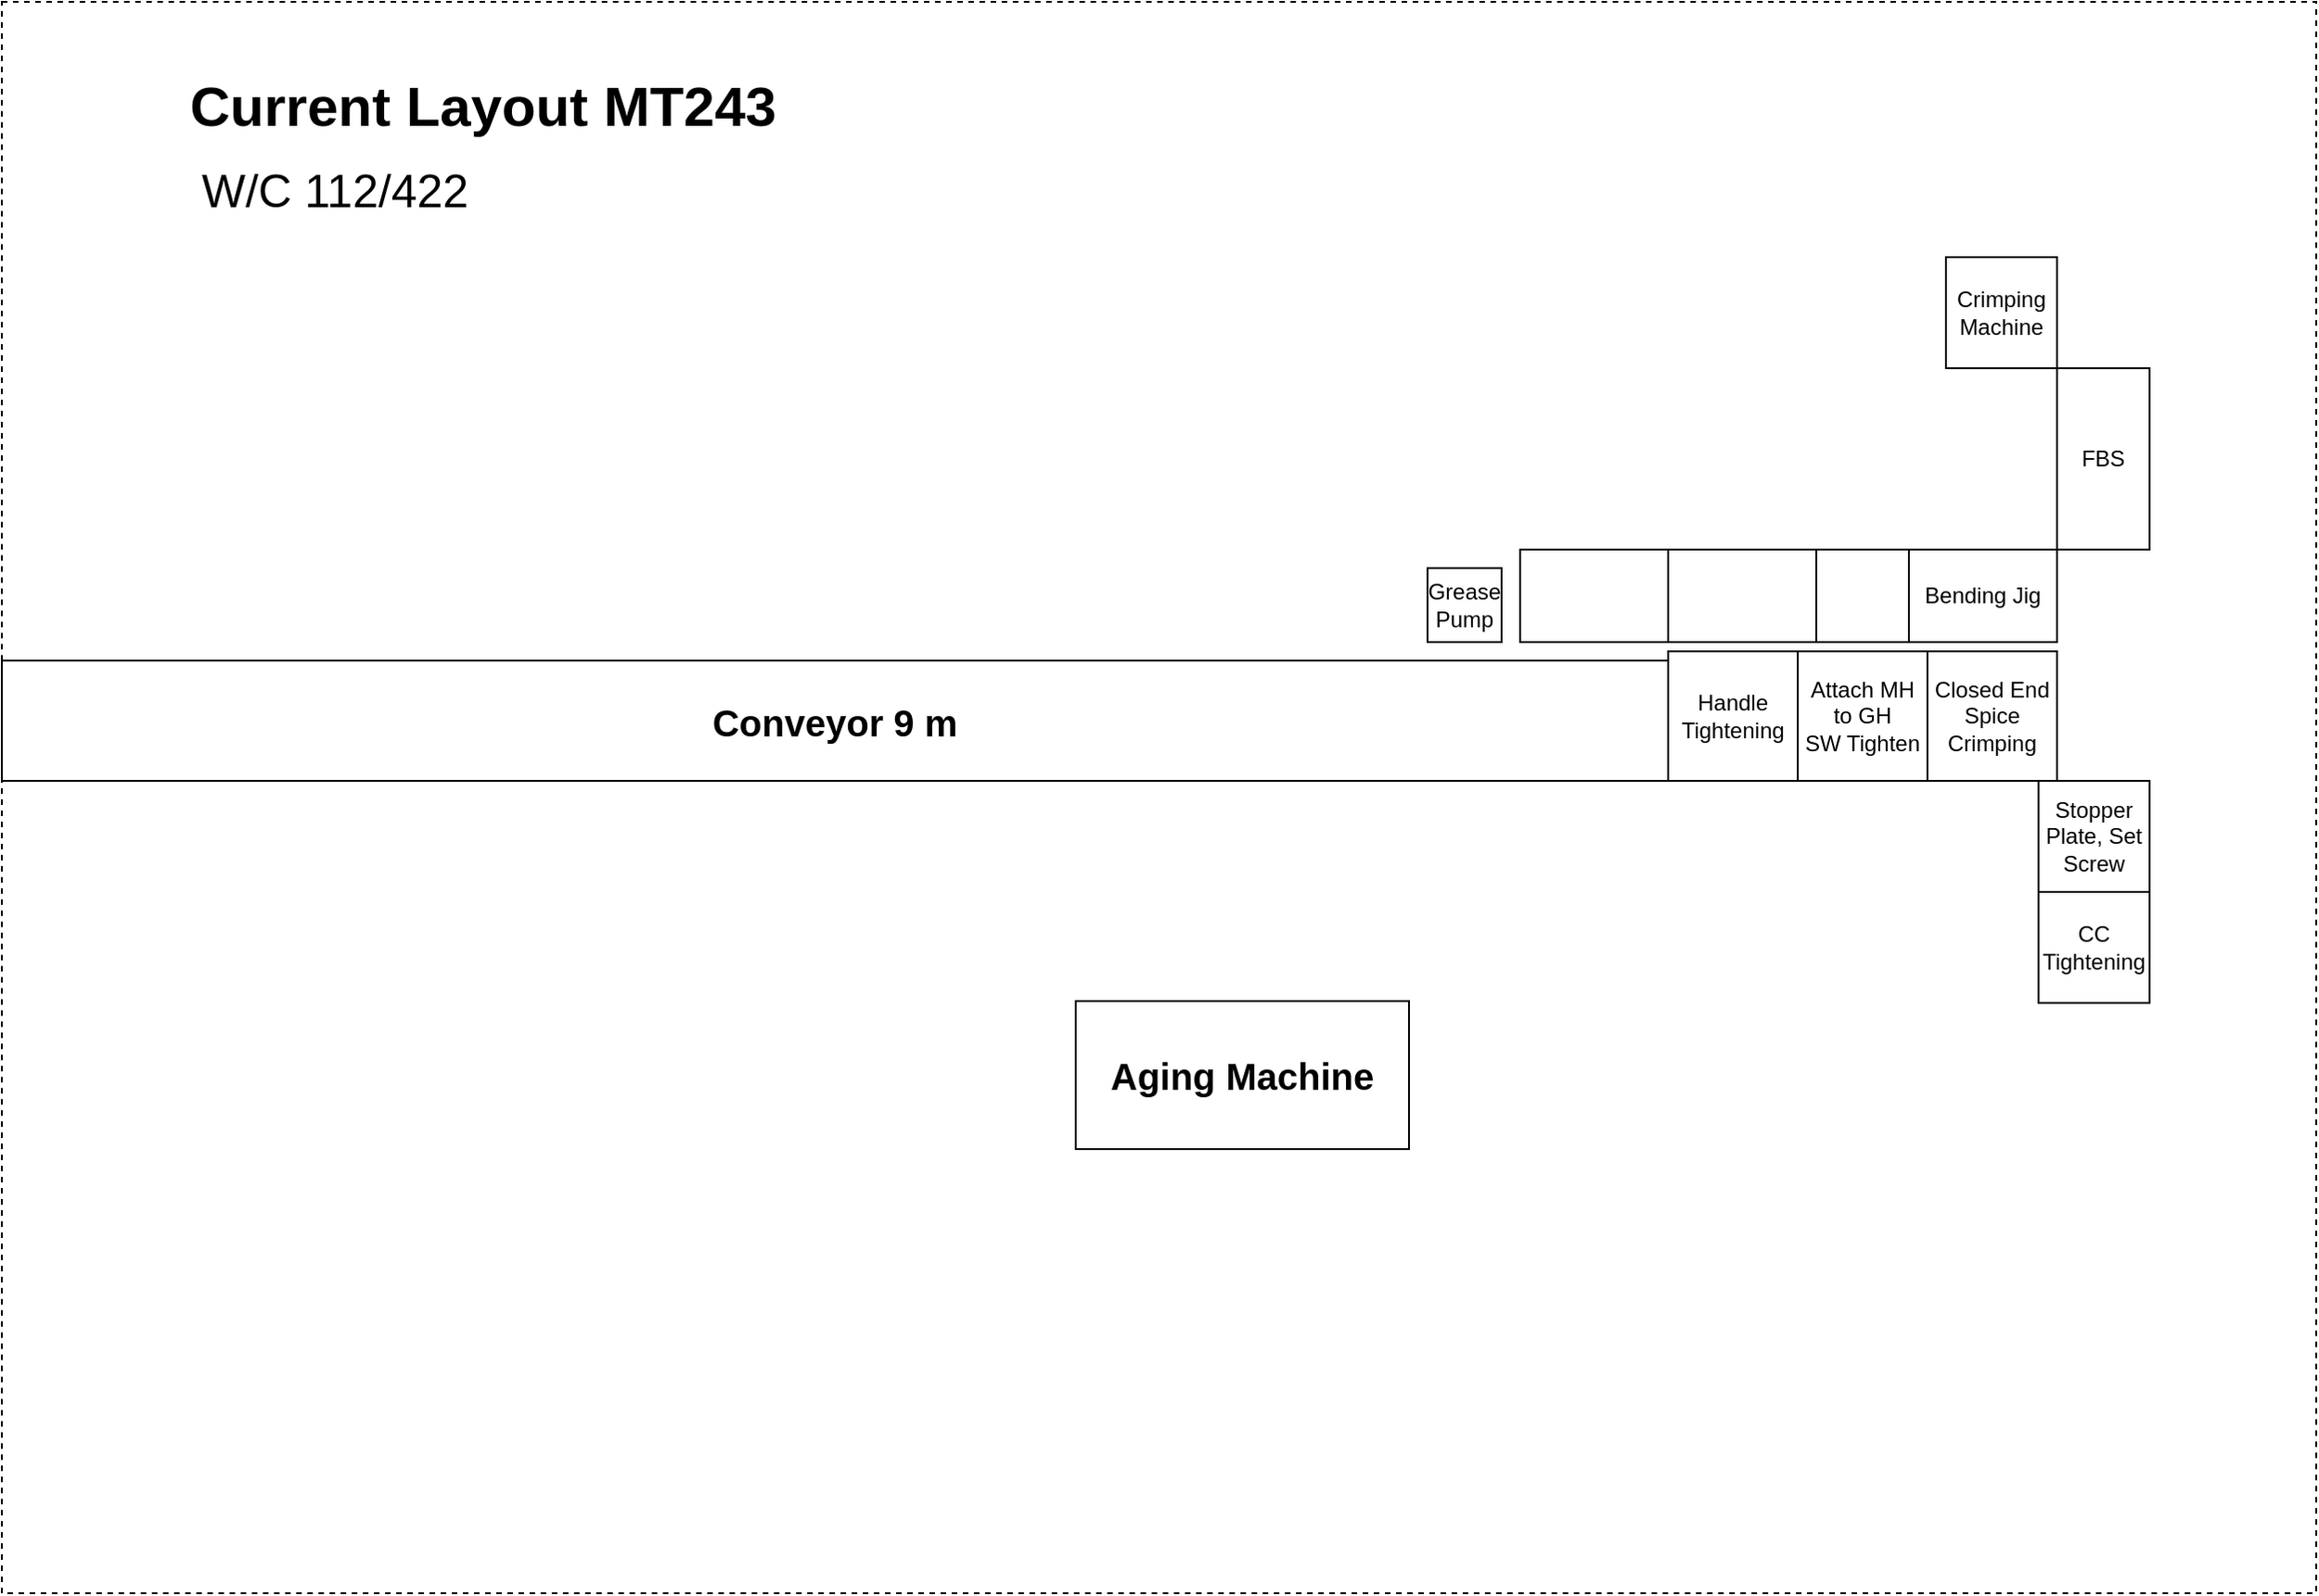 <mxfile version="13.4.2" type="github">
  <diagram id="wP9Wt2C_sTmRDWCd7HxM" name="Page-1">
    <mxGraphModel grid="1" dx="2480" dy="1371" gridSize="10" guides="1" tooltips="1" connect="1" arrows="1" fold="1" page="1" pageScale="1" pageWidth="1654" pageHeight="1169" math="0" shadow="0">
      <root>
        <mxCell id="0" />
        <mxCell id="1" parent="0" />
        <mxCell id="Z4mGhJQoA359sYGt_ZBV-1" value="" parent="1" vertex="1" style="rounded=0;whiteSpace=wrap;html=1;dashed=1;">
          <mxGeometry as="geometry" height="860" width="1250" x="220" y="154" />
        </mxCell>
        <mxCell id="Z4mGhJQoA359sYGt_ZBV-2" value="&lt;b style=&quot;font-size: 20px&quot;&gt;&lt;font style=&quot;font-size: 20px&quot;&gt;Conveyor 9 m&lt;/font&gt;&lt;/b&gt;" parent="1" vertex="1" style="rounded=0;whiteSpace=wrap;html=1;">
          <mxGeometry as="geometry" height="65" width="900" x="220" y="510" />
        </mxCell>
        <mxCell id="Z4mGhJQoA359sYGt_ZBV-12" value="Handle Tightening" parent="1" vertex="1" style="rounded=0;whiteSpace=wrap;html=1;">
          <mxGeometry as="geometry" height="70" width="70" x="1120" y="505" />
        </mxCell>
        <mxCell id="Z4mGhJQoA359sYGt_ZBV-13" value="Attach MH to GH&lt;br&gt;SW Tighten" parent="1" vertex="1" style="rounded=0;whiteSpace=wrap;html=1;">
          <mxGeometry as="geometry" height="70" width="70" x="1190" y="505" />
        </mxCell>
        <mxCell id="Z4mGhJQoA359sYGt_ZBV-14" value="Closed End Spice Crimping" parent="1" vertex="1" style="rounded=0;whiteSpace=wrap;html=1;">
          <mxGeometry as="geometry" height="70" width="70" x="1260" y="505" />
        </mxCell>
        <mxCell id="Z4mGhJQoA359sYGt_ZBV-18" value="Stopper Plate, Set Screw" parent="1" vertex="1" style="rounded=0;whiteSpace=wrap;html=1;">
          <mxGeometry as="geometry" height="60" width="60" x="1320" y="575" />
        </mxCell>
        <mxCell id="Z4mGhJQoA359sYGt_ZBV-19" value="CC Tightening" parent="1" vertex="1" style="rounded=0;whiteSpace=wrap;html=1;">
          <mxGeometry as="geometry" height="60" width="60" x="1320" y="635" />
        </mxCell>
        <mxCell id="Z4mGhJQoA359sYGt_ZBV-20" value="&lt;b style=&quot;font-size: 30px&quot;&gt;&lt;font style=&quot;font-size: 30px&quot;&gt;Current Layout MT243&lt;/font&gt;&lt;/b&gt;" parent="1" vertex="1" style="text;html=1;strokeColor=none;fillColor=none;align=center;verticalAlign=middle;whiteSpace=wrap;rounded=0;">
          <mxGeometry as="geometry" height="60" width="460" x="250" y="180" />
        </mxCell>
        <mxCell id="Z4mGhJQoA359sYGt_ZBV-21" value="&lt;font style=&quot;font-size: 20px&quot;&gt;&lt;b&gt;Aging Machine&lt;/b&gt;&lt;/font&gt;" parent="1" vertex="1" style="rounded=0;whiteSpace=wrap;html=1;">
          <mxGeometry as="geometry" height="80" width="180" x="800" y="694" />
        </mxCell>
        <mxCell id="Z4mGhJQoA359sYGt_ZBV-22" value="&lt;font style=&quot;font-size: 25px&quot;&gt;W/C 112/422&lt;/font&gt;" parent="1" vertex="1" style="text;html=1;strokeColor=none;fillColor=none;align=center;verticalAlign=middle;whiteSpace=wrap;rounded=0;">
          <mxGeometry as="geometry" height="30" width="280" x="260" y="240" />
        </mxCell>
        <mxCell id="Z4mGhJQoA359sYGt_ZBV-26" value="" parent="1" vertex="1" style="rounded=0;whiteSpace=wrap;html=1;">
          <mxGeometry as="geometry" height="50" width="80" x="1120" y="450" />
        </mxCell>
        <mxCell id="Z4mGhJQoA359sYGt_ZBV-27" value="" parent="1" vertex="1" style="rounded=0;whiteSpace=wrap;html=1;">
          <mxGeometry as="geometry" height="50" width="50" x="1200" y="450" />
        </mxCell>
        <mxCell id="Z4mGhJQoA359sYGt_ZBV-28" value="Bending Jig" parent="1" vertex="1" style="rounded=0;whiteSpace=wrap;html=1;">
          <mxGeometry as="geometry" height="50" width="80" x="1250" y="450" />
        </mxCell>
        <mxCell id="Z4mGhJQoA359sYGt_ZBV-31" value="FBS" parent="1" vertex="1" style="rounded=0;whiteSpace=wrap;html=1;">
          <mxGeometry as="geometry" height="98" width="50" x="1330" y="352" />
        </mxCell>
        <mxCell id="Z4mGhJQoA359sYGt_ZBV-32" value="Crimping&lt;br&gt;Machine" parent="1" vertex="1" style="rounded=0;whiteSpace=wrap;html=1;">
          <mxGeometry as="geometry" height="60" width="60" x="1270" y="292" />
        </mxCell>
        <mxCell id="Z4mGhJQoA359sYGt_ZBV-33" value="" parent="1" vertex="1" style="rounded=0;whiteSpace=wrap;html=1;">
          <mxGeometry as="geometry" height="50" width="80" x="1040" y="450" />
        </mxCell>
        <mxCell id="Z4mGhJQoA359sYGt_ZBV-34" value="Grease Pump" parent="1" vertex="1" style="rounded=0;whiteSpace=wrap;html=1;">
          <mxGeometry as="geometry" height="40" width="40" x="990" y="460" />
        </mxCell>
      </root>
    </mxGraphModel>
  </diagram>
</mxfile>
